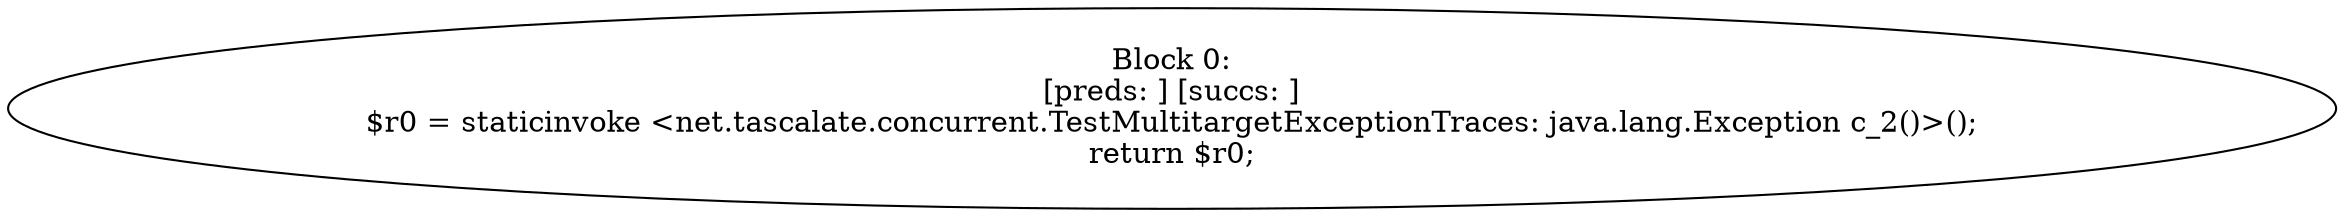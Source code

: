 digraph "unitGraph" {
    "Block 0:
[preds: ] [succs: ]
$r0 = staticinvoke <net.tascalate.concurrent.TestMultitargetExceptionTraces: java.lang.Exception c_2()>();
return $r0;
"
}

